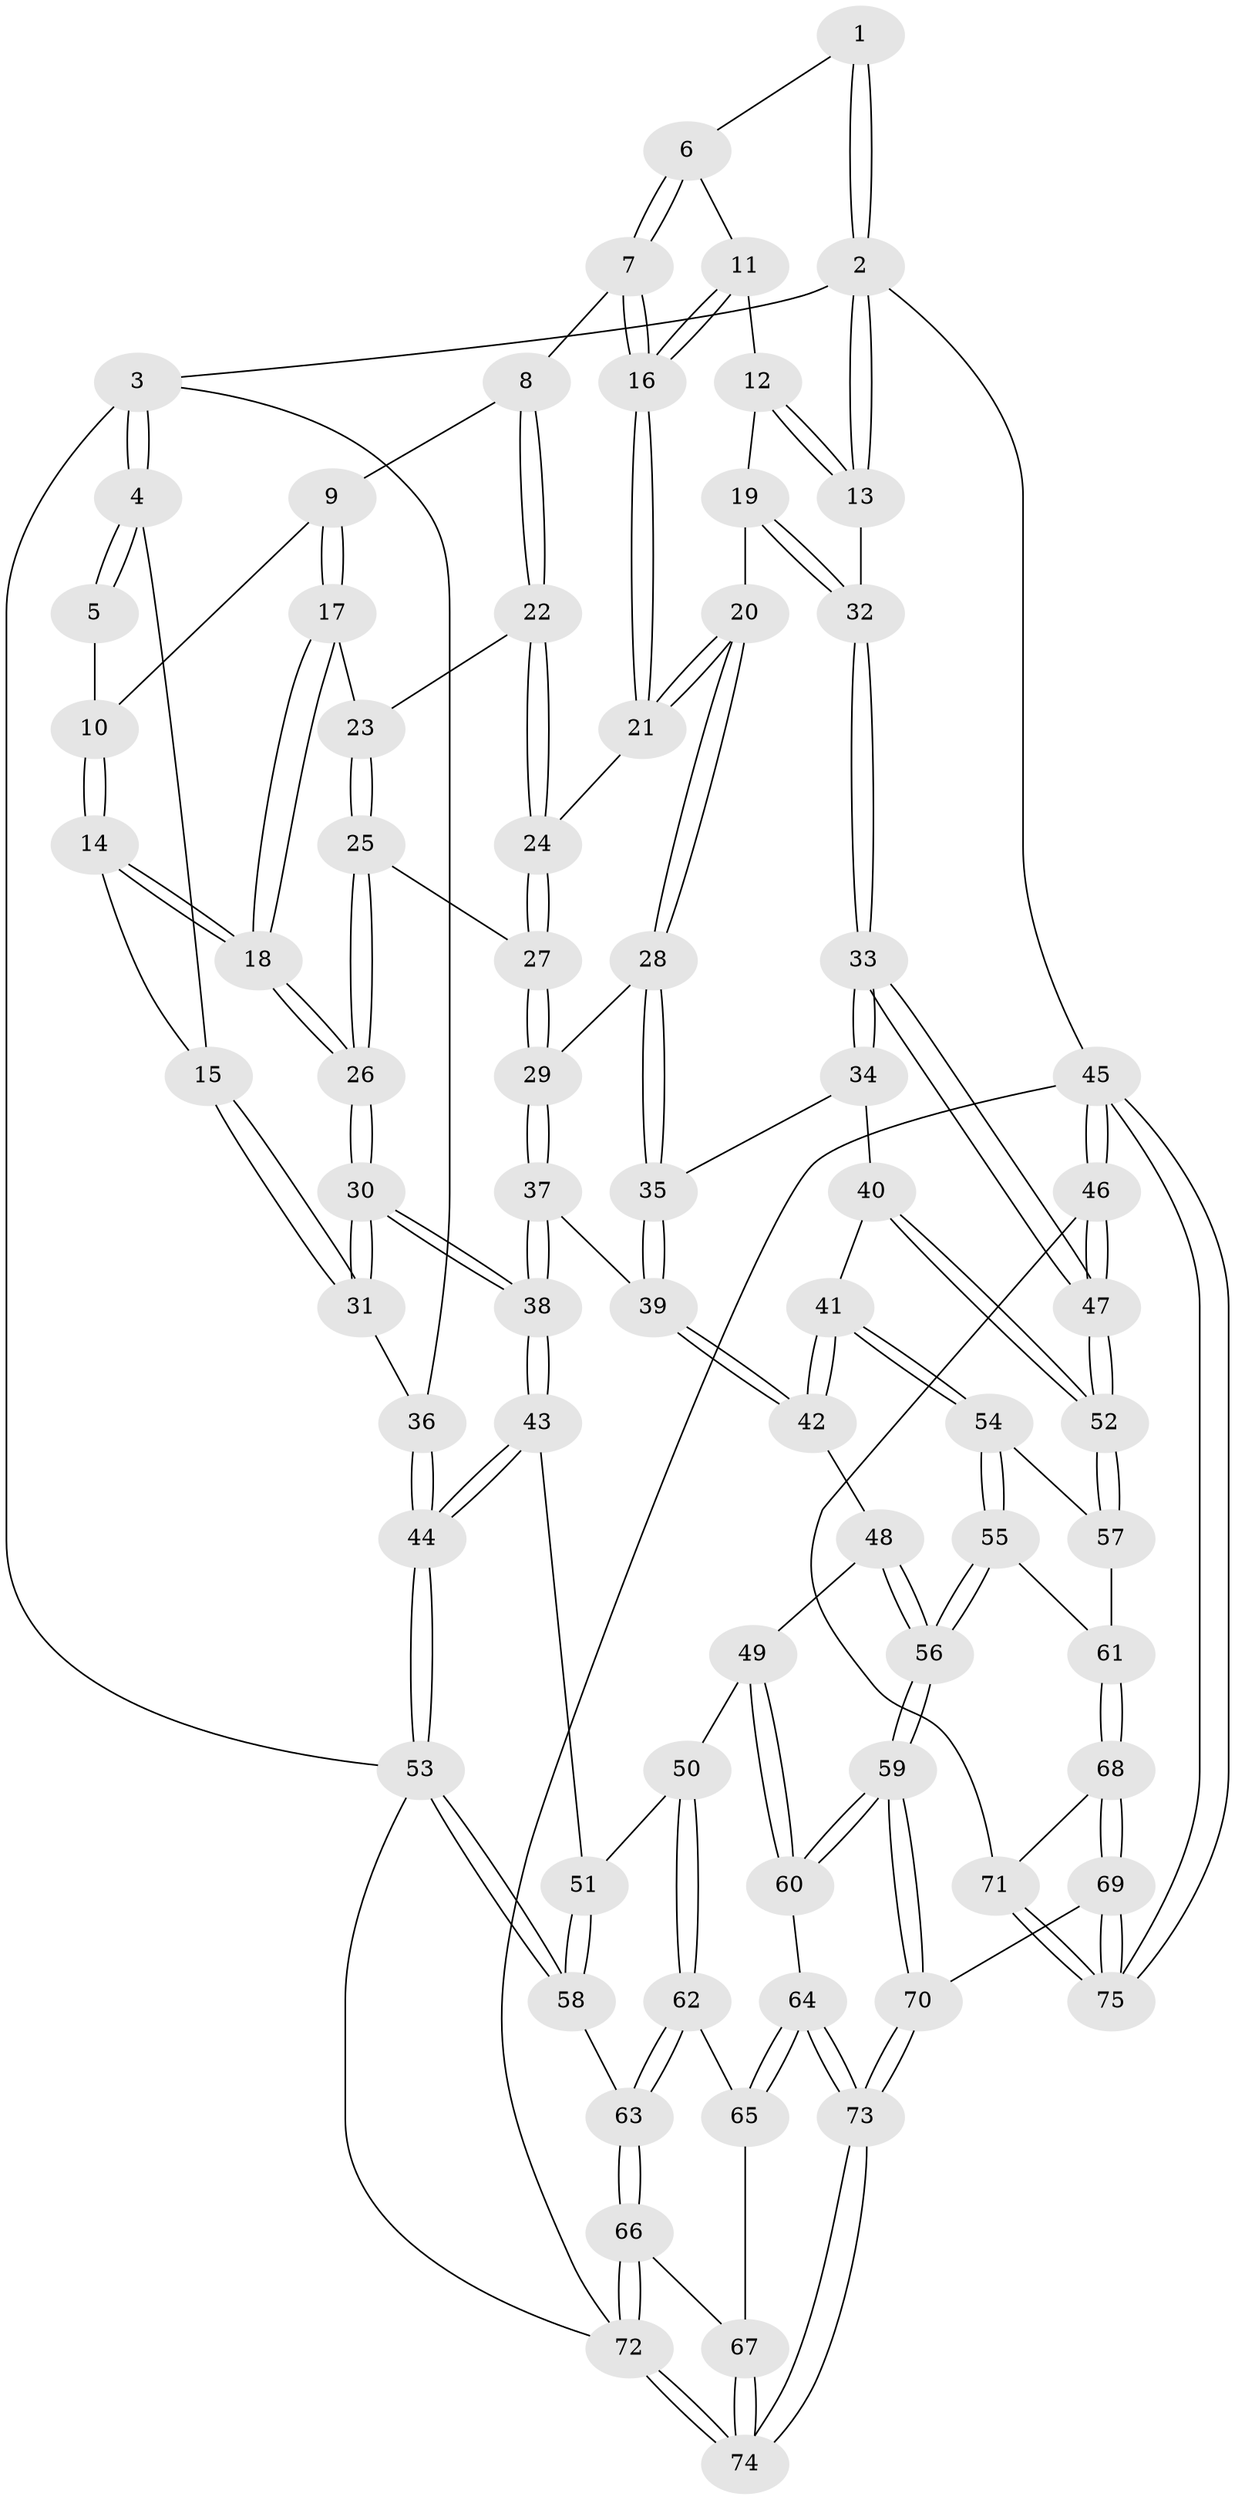 // Generated by graph-tools (version 1.1) at 2025/51/03/09/25 03:51:00]
// undirected, 75 vertices, 184 edges
graph export_dot {
graph [start="1"]
  node [color=gray90,style=filled];
  1 [pos="+0.8041486333622619+0"];
  2 [pos="+1+0"];
  3 [pos="+0+0"];
  4 [pos="+0+0"];
  5 [pos="+0.4387411940199576+0"];
  6 [pos="+0.8080283756828597+0"];
  7 [pos="+0.7762451817042091+0.010517192815760074"];
  8 [pos="+0.7295406697680048+0.07233253410469735"];
  9 [pos="+0.5051645480400733+0"];
  10 [pos="+0.4451097283506721+0"];
  11 [pos="+0.9139393084154636+0.0603351839951345"];
  12 [pos="+0.9254089186310225+0.0687291624780616"];
  13 [pos="+1+0"];
  14 [pos="+0.29013579776988513+0.20786011152023726"];
  15 [pos="+0.2582405319831116+0.19705289722212418"];
  16 [pos="+0.845626338723128+0.15235274305071375"];
  17 [pos="+0.5455103146762974+0.16571940214258288"];
  18 [pos="+0.35467209913844105+0.28786026898311556"];
  19 [pos="+0.95965070515069+0.2800480300547246"];
  20 [pos="+0.9263467666145494+0.2829444857555504"];
  21 [pos="+0.850750484631164+0.2409540848668088"];
  22 [pos="+0.6852848292035871+0.19482276880061558"];
  23 [pos="+0.6201124591536797+0.1960162206269746"];
  24 [pos="+0.7059518509380573+0.21438268133859878"];
  25 [pos="+0.5771599248359865+0.33437591050216936"];
  26 [pos="+0.37081943384229976+0.46892210659944045"];
  27 [pos="+0.7016352020588877+0.39535733289134595"];
  28 [pos="+0.7948817078705988+0.4350883793070124"];
  29 [pos="+0.7087380490750512+0.41501062219387236"];
  30 [pos="+0.3669600039804445+0.4952129004605165"];
  31 [pos="+0+0.3585566731021565"];
  32 [pos="+1+0.35286769074004687"];
  33 [pos="+1+0.42958761566227294"];
  34 [pos="+0.8415438953551424+0.5040416557244085"];
  35 [pos="+0.8228452168468691+0.4944206765659775"];
  36 [pos="+0+0.3595588752406507"];
  37 [pos="+0.6423072322062264+0.47557265613169725"];
  38 [pos="+0.380594185220961+0.5435100546922673"];
  39 [pos="+0.7338035549293573+0.622937160876345"];
  40 [pos="+0.9238745817775557+0.6520825660017282"];
  41 [pos="+0.8037761577780295+0.6912564879838463"];
  42 [pos="+0.7303683765901676+0.6512421846334937"];
  43 [pos="+0.3780751870668934+0.5715688099128637"];
  44 [pos="+0+0.5979559880017064"];
  45 [pos="+1+1"];
  46 [pos="+1+0.8309683689744791"];
  47 [pos="+1+0.7097909886648348"];
  48 [pos="+0.6678463080101428+0.6797476956645939"];
  49 [pos="+0.4126294096672618+0.6123929659597359"];
  50 [pos="+0.385864447488373+0.5903720382106974"];
  51 [pos="+0.37840380045920347+0.5740021708254138"];
  52 [pos="+1+0.7063402920911492"];
  53 [pos="+0+0.7520491711462411"];
  54 [pos="+0.8084817262443407+0.7683371810055639"];
  55 [pos="+0.7846092059389116+0.8520834648032054"];
  56 [pos="+0.6671629568939291+0.8623581291194398"];
  57 [pos="+0.9363390486809443+0.7878390468449963"];
  58 [pos="+0.008542467449816115+0.8056340255780551"];
  59 [pos="+0.6020077629907423+0.9163221126874492"];
  60 [pos="+0.5433925313817474+0.8757864430718195"];
  61 [pos="+0.8233408819262049+0.8842672267727814"];
  62 [pos="+0.33002343238413817+0.755920692356332"];
  63 [pos="+0.05005872484214885+0.8410518597779086"];
  64 [pos="+0.3817732782381442+0.9284625149038641"];
  65 [pos="+0.31070311243983917+0.8520012159228089"];
  66 [pos="+0.06806368171695232+0.8599160685040236"];
  67 [pos="+0.2200496069253916+0.9076953955673185"];
  68 [pos="+0.8422294871864544+0.9146706929008461"];
  69 [pos="+0.7511155699693591+1"];
  70 [pos="+0.622766260764225+1"];
  71 [pos="+0.8981478320177564+0.9177570957161093"];
  72 [pos="+0.13740313943589366+1"];
  73 [pos="+0.3661673923886729+1"];
  74 [pos="+0.2807961306627086+1"];
  75 [pos="+1+1"];
  1 -- 2;
  1 -- 2;
  1 -- 6;
  2 -- 3;
  2 -- 13;
  2 -- 13;
  2 -- 45;
  3 -- 4;
  3 -- 4;
  3 -- 36;
  3 -- 53;
  4 -- 5;
  4 -- 5;
  4 -- 15;
  5 -- 10;
  6 -- 7;
  6 -- 7;
  6 -- 11;
  7 -- 8;
  7 -- 16;
  7 -- 16;
  8 -- 9;
  8 -- 22;
  8 -- 22;
  9 -- 10;
  9 -- 17;
  9 -- 17;
  10 -- 14;
  10 -- 14;
  11 -- 12;
  11 -- 16;
  11 -- 16;
  12 -- 13;
  12 -- 13;
  12 -- 19;
  13 -- 32;
  14 -- 15;
  14 -- 18;
  14 -- 18;
  15 -- 31;
  15 -- 31;
  16 -- 21;
  16 -- 21;
  17 -- 18;
  17 -- 18;
  17 -- 23;
  18 -- 26;
  18 -- 26;
  19 -- 20;
  19 -- 32;
  19 -- 32;
  20 -- 21;
  20 -- 21;
  20 -- 28;
  20 -- 28;
  21 -- 24;
  22 -- 23;
  22 -- 24;
  22 -- 24;
  23 -- 25;
  23 -- 25;
  24 -- 27;
  24 -- 27;
  25 -- 26;
  25 -- 26;
  25 -- 27;
  26 -- 30;
  26 -- 30;
  27 -- 29;
  27 -- 29;
  28 -- 29;
  28 -- 35;
  28 -- 35;
  29 -- 37;
  29 -- 37;
  30 -- 31;
  30 -- 31;
  30 -- 38;
  30 -- 38;
  31 -- 36;
  32 -- 33;
  32 -- 33;
  33 -- 34;
  33 -- 34;
  33 -- 47;
  33 -- 47;
  34 -- 35;
  34 -- 40;
  35 -- 39;
  35 -- 39;
  36 -- 44;
  36 -- 44;
  37 -- 38;
  37 -- 38;
  37 -- 39;
  38 -- 43;
  38 -- 43;
  39 -- 42;
  39 -- 42;
  40 -- 41;
  40 -- 52;
  40 -- 52;
  41 -- 42;
  41 -- 42;
  41 -- 54;
  41 -- 54;
  42 -- 48;
  43 -- 44;
  43 -- 44;
  43 -- 51;
  44 -- 53;
  44 -- 53;
  45 -- 46;
  45 -- 46;
  45 -- 75;
  45 -- 75;
  45 -- 72;
  46 -- 47;
  46 -- 47;
  46 -- 71;
  47 -- 52;
  47 -- 52;
  48 -- 49;
  48 -- 56;
  48 -- 56;
  49 -- 50;
  49 -- 60;
  49 -- 60;
  50 -- 51;
  50 -- 62;
  50 -- 62;
  51 -- 58;
  51 -- 58;
  52 -- 57;
  52 -- 57;
  53 -- 58;
  53 -- 58;
  53 -- 72;
  54 -- 55;
  54 -- 55;
  54 -- 57;
  55 -- 56;
  55 -- 56;
  55 -- 61;
  56 -- 59;
  56 -- 59;
  57 -- 61;
  58 -- 63;
  59 -- 60;
  59 -- 60;
  59 -- 70;
  59 -- 70;
  60 -- 64;
  61 -- 68;
  61 -- 68;
  62 -- 63;
  62 -- 63;
  62 -- 65;
  63 -- 66;
  63 -- 66;
  64 -- 65;
  64 -- 65;
  64 -- 73;
  64 -- 73;
  65 -- 67;
  66 -- 67;
  66 -- 72;
  66 -- 72;
  67 -- 74;
  67 -- 74;
  68 -- 69;
  68 -- 69;
  68 -- 71;
  69 -- 70;
  69 -- 75;
  69 -- 75;
  70 -- 73;
  70 -- 73;
  71 -- 75;
  71 -- 75;
  72 -- 74;
  72 -- 74;
  73 -- 74;
  73 -- 74;
}
